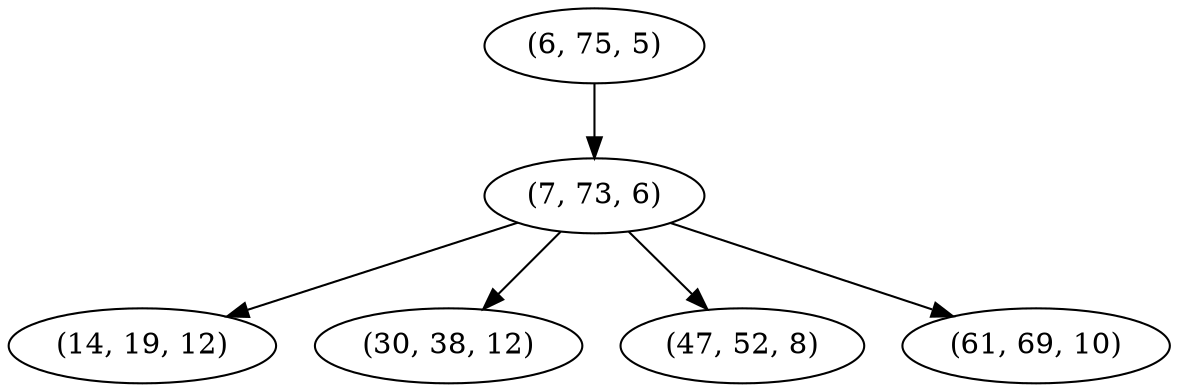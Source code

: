 digraph tree {
    "(6, 75, 5)";
    "(7, 73, 6)";
    "(14, 19, 12)";
    "(30, 38, 12)";
    "(47, 52, 8)";
    "(61, 69, 10)";
    "(6, 75, 5)" -> "(7, 73, 6)";
    "(7, 73, 6)" -> "(14, 19, 12)";
    "(7, 73, 6)" -> "(30, 38, 12)";
    "(7, 73, 6)" -> "(47, 52, 8)";
    "(7, 73, 6)" -> "(61, 69, 10)";
}
